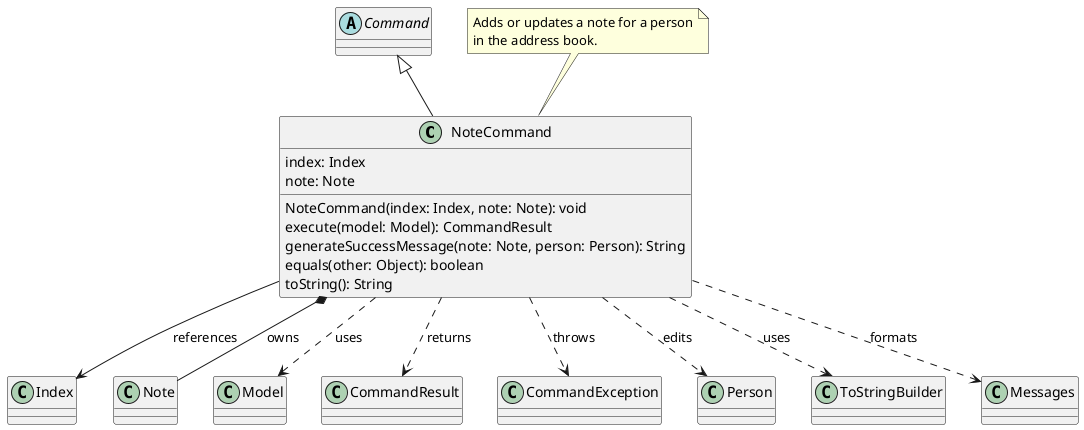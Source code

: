 @startuml
'https://plantuml.com/class-diagram

class NoteCommand {
  index: Index
  note: Note

  NoteCommand(index: Index, note: Note): void
  execute(model: Model): CommandResult
  generateSuccessMessage(note: Note, person: Person): String
  equals(other: Object): boolean
  toString(): String
}

' Abstracted related classes
abstract class Command
class Index
class Note
class Model
class CommandResult
class CommandException
class Person
class ToStringBuilder
class Messages

' =============================
' Relationships
' =============================
Command <|-- NoteCommand

' Composition — NoteCommand owns Note
NoteCommand *-- Note : owns

' Association — NoteCommand references Index (value object/reference)
NoteCommand --> Index : references

' Dependency — Model is passed into execute() (transient/not owned)
NoteCommand ..> Model : uses

' Dependencies — used/returned/thrown transiently
NoteCommand ..> CommandResult : returns
NoteCommand ..> CommandException : throws
NoteCommand ..> Person : edits
NoteCommand ..> ToStringBuilder : uses
NoteCommand ..> Messages : formats

note top of NoteCommand
Adds or updates a note for a person
in the address book.
end note

@enduml
